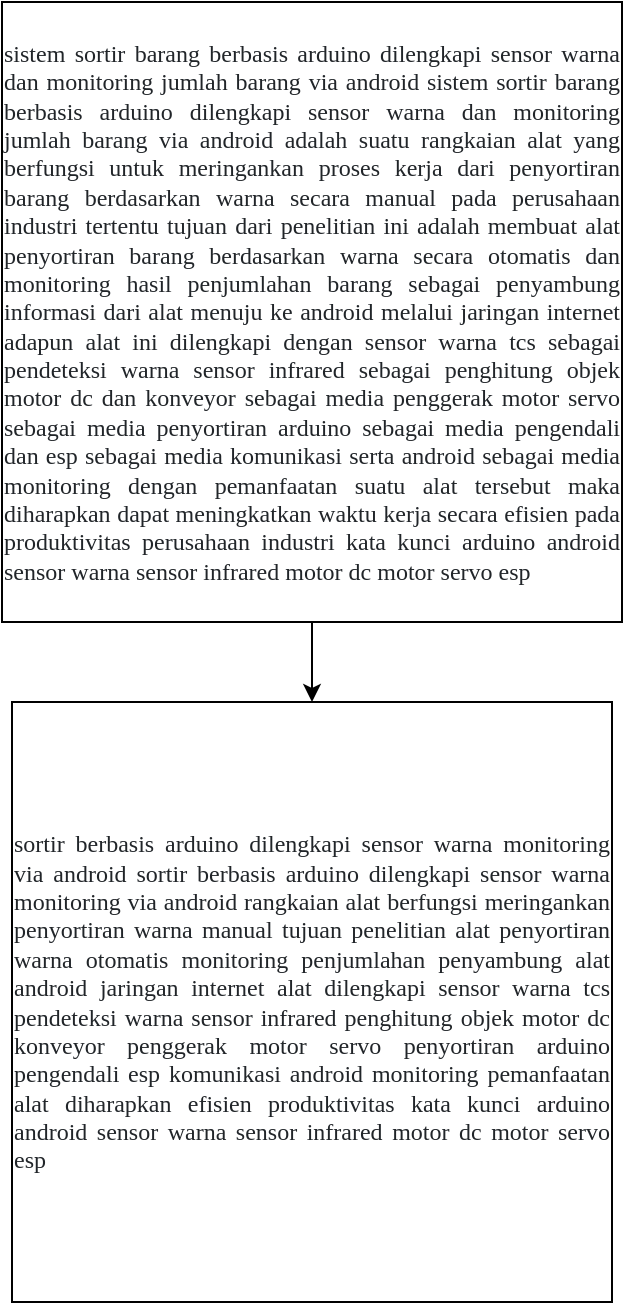 <mxfile version="14.1.8" type="device"><diagram id="zqBmWchDA9pIgxdcE1Cb" name="Page-1"><mxGraphModel dx="1019" dy="492" grid="1" gridSize="10" guides="1" tooltips="1" connect="1" arrows="1" fold="1" page="1" pageScale="1" pageWidth="827" pageHeight="1169" math="0" shadow="0"><root><mxCell id="0"/><mxCell id="1" parent="0"/><mxCell id="s3shOpyBmv2nRDa0HVnx-9" style="edgeStyle=orthogonalEdgeStyle;rounded=0;orthogonalLoop=1;jettySize=auto;html=1;entryX=0.5;entryY=0;entryDx=0;entryDy=0;" edge="1" parent="1" source="s3shOpyBmv2nRDa0HVnx-7" target="s3shOpyBmv2nRDa0HVnx-8"><mxGeometry relative="1" as="geometry"/></mxCell><mxCell id="s3shOpyBmv2nRDa0HVnx-7" value="&lt;div style=&quot;text-align: justify&quot;&gt;&lt;span style=&quot;color: rgb(33 , 37 , 41) ; background-color: rgb(255 , 255 , 255)&quot;&gt;&lt;font face=&quot;Times New Roman&quot; style=&quot;font-size: 12px&quot;&gt;sistem sortir barang berbasis arduino dilengkapi sensor warna dan monitoring jumlah barang via android sistem sortir barang berbasis arduino dilengkapi sensor warna dan monitoring jumlah barang via android adalah suatu rangkaian alat yang berfungsi untuk meringankan proses kerja dari penyortiran barang berdasarkan warna secara manual pada perusahaan industri tertentu tujuan dari penelitian ini adalah membuat alat penyortiran barang berdasarkan warna secara otomatis dan monitoring hasil penjumlahan barang sebagai penyambung informasi dari alat menuju ke android melalui jaringan internet adapun alat ini dilengkapi dengan sensor warna tcs sebagai pendeteksi warna sensor infrared sebagai penghitung objek motor dc dan konveyor sebagai media penggerak motor servo sebagai media penyortiran arduino sebagai media pengendali dan esp sebagai media komunikasi serta android sebagai media monitoring dengan pemanfaatan suatu alat tersebut maka diharapkan dapat meningkatkan waktu kerja secara efisien pada produktivitas perusahaan industri kata kunci arduino android sensor warna sensor infrared motor dc motor servo esp&lt;/font&gt;&lt;/span&gt;&lt;br&gt;&lt;/div&gt;" style="whiteSpace=wrap;html=1;aspect=fixed;align=center;" vertex="1" parent="1"><mxGeometry x="280" y="40" width="310" height="310" as="geometry"/></mxCell><mxCell id="s3shOpyBmv2nRDa0HVnx-8" value="&lt;div style=&quot;text-align: justify&quot;&gt;&lt;span style=&quot;color: rgb(33 , 37 , 41) ; background-color: rgb(255 , 255 , 255)&quot;&gt;&lt;font style=&quot;font-size: 12px&quot; face=&quot;Times New Roman&quot;&gt;sortir berbasis arduino dilengkapi sensor warna monitoring via android sortir berbasis arduino dilengkapi sensor warna monitoring via android rangkaian alat berfungsi meringankan penyortiran warna manual tujuan penelitian alat penyortiran warna otomatis monitoring penjumlahan penyambung alat android jaringan internet alat dilengkapi sensor warna tcs pendeteksi warna sensor infrared penghitung objek motor dc konveyor penggerak motor servo penyortiran arduino pengendali esp komunikasi android monitoring pemanfaatan alat diharapkan efisien produktivitas kata kunci arduino android sensor warna sensor infrared motor dc motor servo esp&lt;/font&gt;&lt;/span&gt;&lt;br&gt;&lt;/div&gt;" style="whiteSpace=wrap;html=1;aspect=fixed;align=center;" vertex="1" parent="1"><mxGeometry x="285" y="390" width="300" height="300" as="geometry"/></mxCell></root></mxGraphModel></diagram></mxfile>